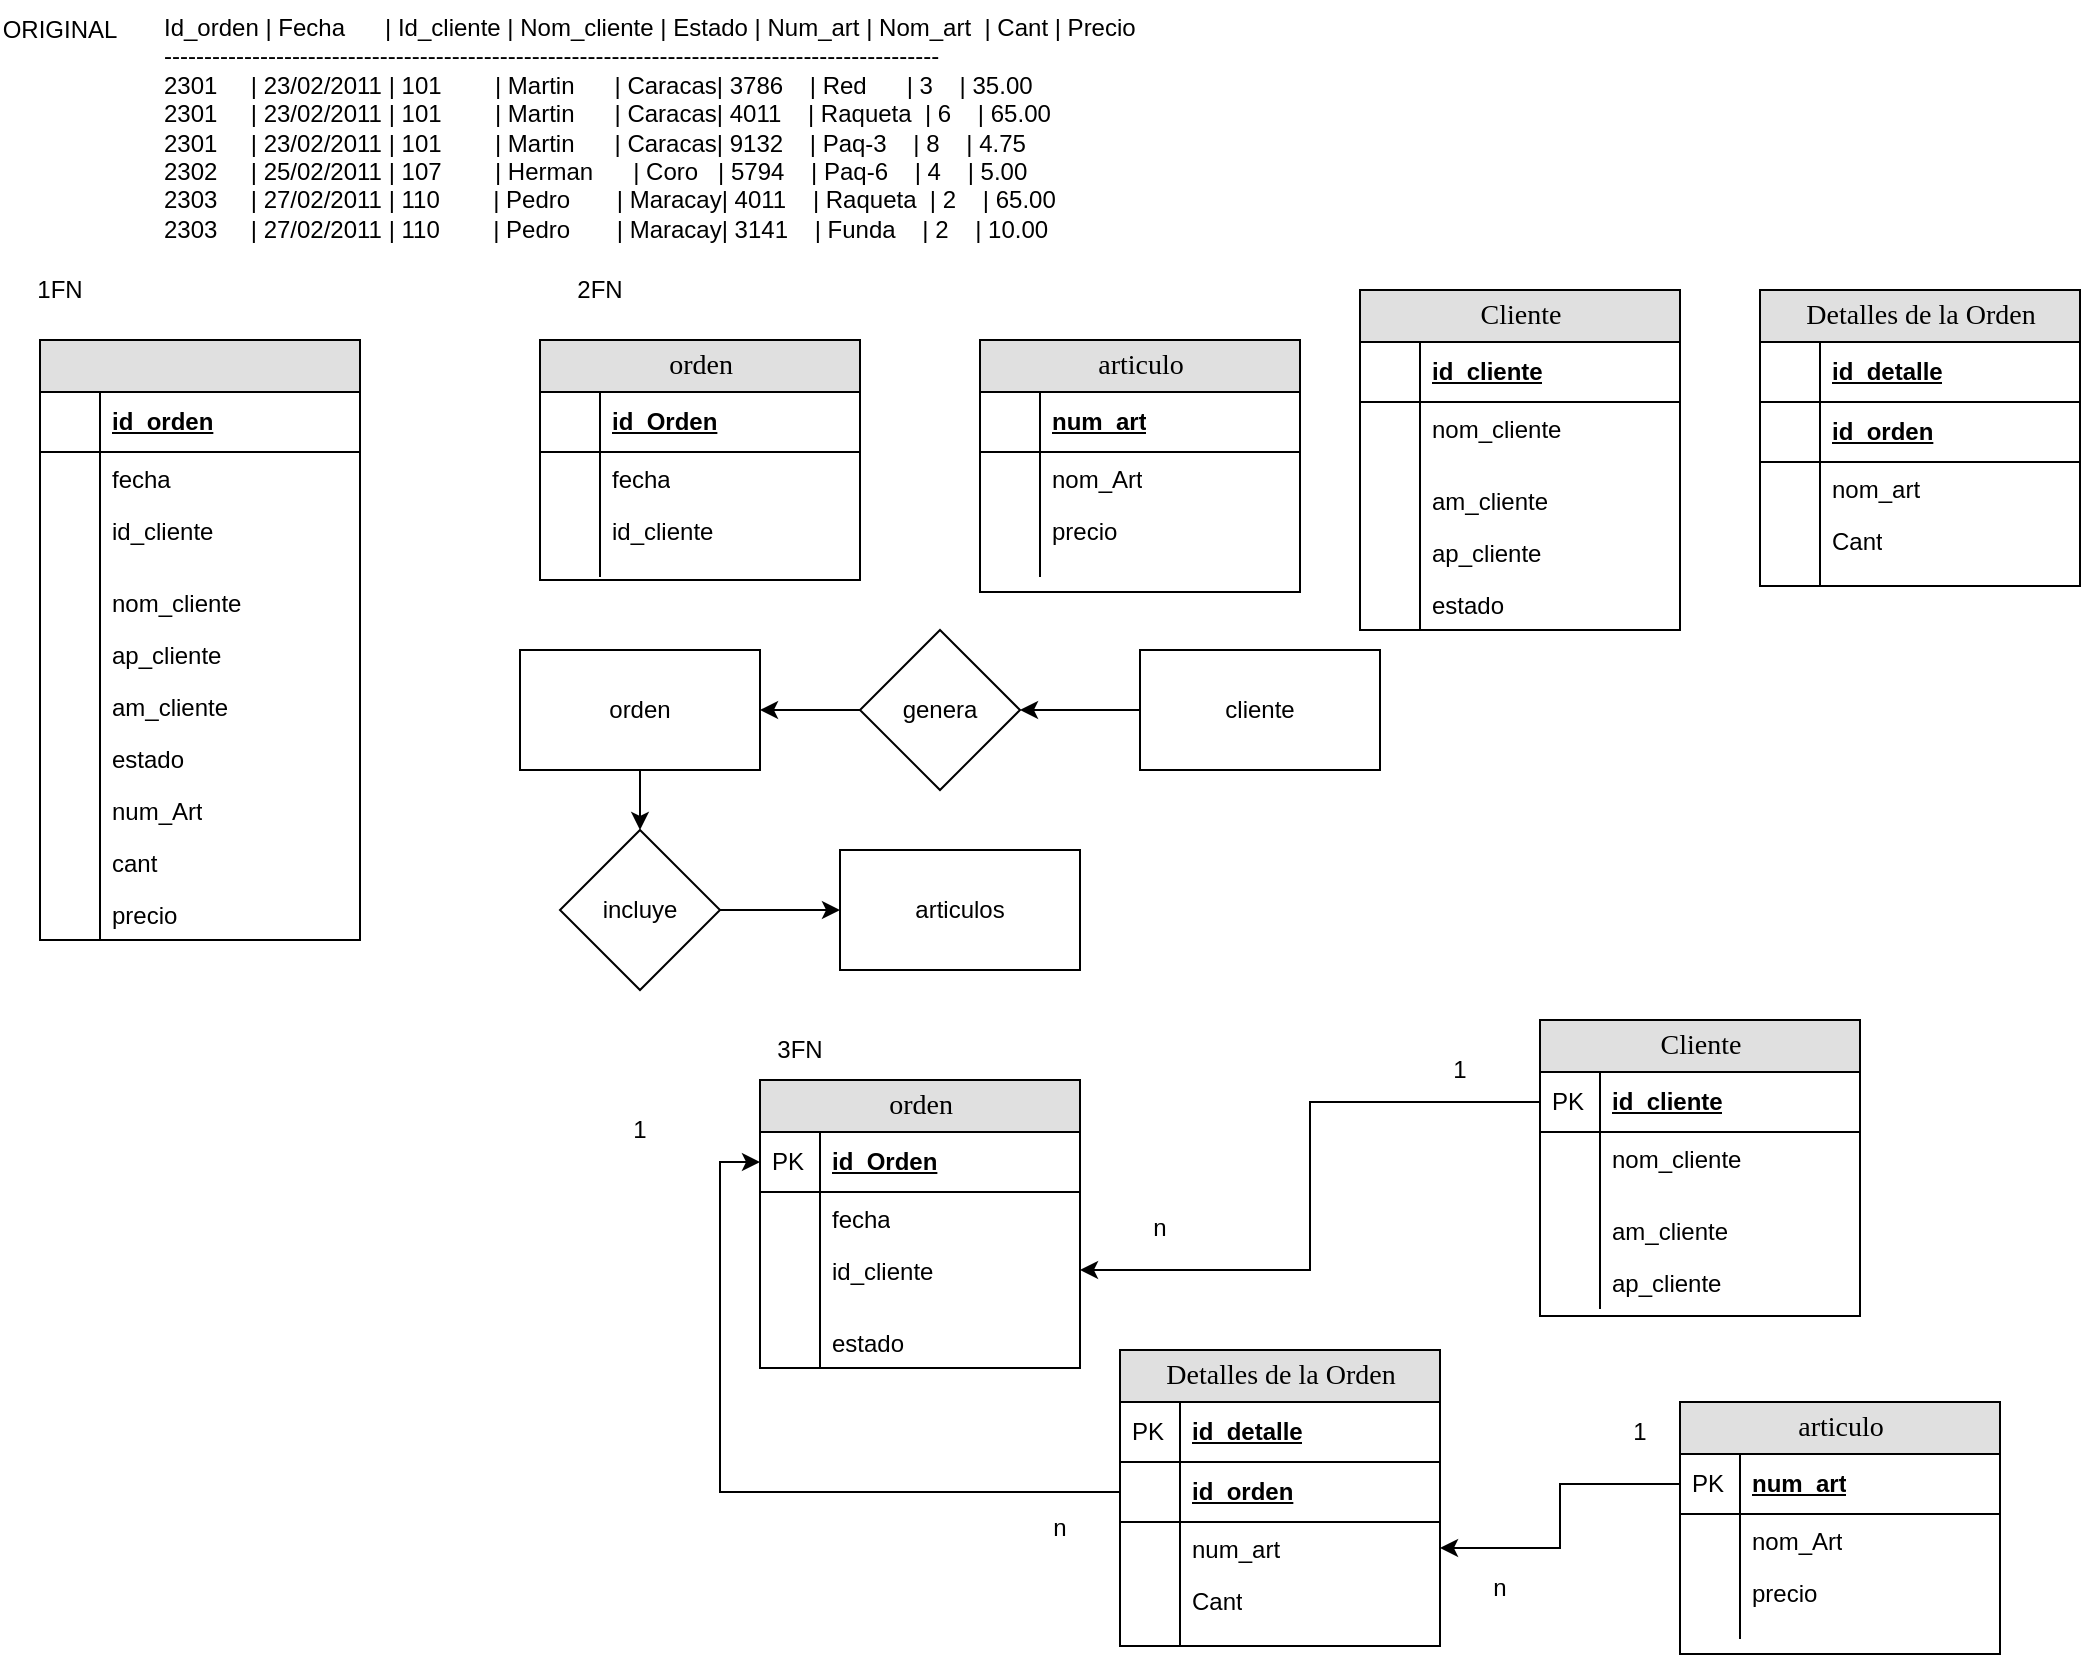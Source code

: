 <mxfile version="24.7.10">
  <diagram name="Page-1" id="e56a1550-8fbb-45ad-956c-1786394a9013">
    <mxGraphModel dx="1340" dy="599" grid="1" gridSize="10" guides="1" tooltips="1" connect="1" arrows="1" fold="1" page="1" pageScale="1" pageWidth="1100" pageHeight="850" background="none" math="0" shadow="0">
      <root>
        <mxCell id="0" />
        <mxCell id="1" parent="0" />
        <mxCell id="2e49270ec7c68f3f-8" value="articulo" style="swimlane;html=1;fontStyle=0;childLayout=stackLayout;horizontal=1;startSize=26;fillColor=#e0e0e0;horizontalStack=0;resizeParent=1;resizeLast=0;collapsible=1;marginBottom=0;swimlaneFillColor=#ffffff;align=center;rounded=0;shadow=0;comic=0;labelBackgroundColor=none;strokeWidth=1;fontFamily=Verdana;fontSize=14;swimlaneLine=1;" parent="1" vertex="1">
          <mxGeometry x="520" y="190" width="160" height="126" as="geometry" />
        </mxCell>
        <mxCell id="2e49270ec7c68f3f-9" value="num_art" style="shape=partialRectangle;top=0;left=0;right=0;bottom=1;html=1;align=left;verticalAlign=middle;fillColor=none;spacingLeft=34;spacingRight=4;whiteSpace=wrap;overflow=hidden;rotatable=0;points=[[0,0.5],[1,0.5]];portConstraint=eastwest;dropTarget=0;fontStyle=5;" parent="2e49270ec7c68f3f-8" vertex="1">
          <mxGeometry y="26" width="160" height="30" as="geometry" />
        </mxCell>
        <mxCell id="2e49270ec7c68f3f-10" value="" style="shape=partialRectangle;top=0;left=0;bottom=0;html=1;fillColor=none;align=left;verticalAlign=middle;spacingLeft=4;spacingRight=4;whiteSpace=wrap;overflow=hidden;rotatable=0;points=[];portConstraint=eastwest;part=1;" parent="2e49270ec7c68f3f-9" vertex="1" connectable="0">
          <mxGeometry width="30" height="30" as="geometry" />
        </mxCell>
        <mxCell id="2e49270ec7c68f3f-13" value="nom_Art" style="shape=partialRectangle;top=0;left=0;right=0;bottom=0;html=1;align=left;verticalAlign=top;fillColor=none;spacingLeft=34;spacingRight=4;whiteSpace=wrap;overflow=hidden;rotatable=0;points=[[0,0.5],[1,0.5]];portConstraint=eastwest;dropTarget=0;" parent="2e49270ec7c68f3f-8" vertex="1">
          <mxGeometry y="56" width="160" height="26" as="geometry" />
        </mxCell>
        <mxCell id="2e49270ec7c68f3f-14" value="" style="shape=partialRectangle;top=0;left=0;bottom=0;html=1;fillColor=none;align=left;verticalAlign=top;spacingLeft=4;spacingRight=4;whiteSpace=wrap;overflow=hidden;rotatable=0;points=[];portConstraint=eastwest;part=1;" parent="2e49270ec7c68f3f-13" vertex="1" connectable="0">
          <mxGeometry width="30" height="26" as="geometry" />
        </mxCell>
        <mxCell id="2e49270ec7c68f3f-15" value="precio" style="shape=partialRectangle;top=0;left=0;right=0;bottom=0;html=1;align=left;verticalAlign=top;fillColor=none;spacingLeft=34;spacingRight=4;whiteSpace=wrap;overflow=hidden;rotatable=0;points=[[0,0.5],[1,0.5]];portConstraint=eastwest;dropTarget=0;" parent="2e49270ec7c68f3f-8" vertex="1">
          <mxGeometry y="82" width="160" height="26" as="geometry" />
        </mxCell>
        <mxCell id="2e49270ec7c68f3f-16" value="" style="shape=partialRectangle;top=0;left=0;bottom=0;html=1;fillColor=none;align=left;verticalAlign=top;spacingLeft=4;spacingRight=4;whiteSpace=wrap;overflow=hidden;rotatable=0;points=[];portConstraint=eastwest;part=1;" parent="2e49270ec7c68f3f-15" vertex="1" connectable="0">
          <mxGeometry width="30" height="26" as="geometry" />
        </mxCell>
        <mxCell id="2e49270ec7c68f3f-17" value="" style="shape=partialRectangle;top=0;left=0;right=0;bottom=0;html=1;align=left;verticalAlign=top;fillColor=none;spacingLeft=34;spacingRight=4;whiteSpace=wrap;overflow=hidden;rotatable=0;points=[[0,0.5],[1,0.5]];portConstraint=eastwest;dropTarget=0;" parent="2e49270ec7c68f3f-8" vertex="1">
          <mxGeometry y="108" width="160" height="10" as="geometry" />
        </mxCell>
        <mxCell id="2e49270ec7c68f3f-18" value="" style="shape=partialRectangle;top=0;left=0;bottom=0;html=1;fillColor=none;align=left;verticalAlign=top;spacingLeft=4;spacingRight=4;whiteSpace=wrap;overflow=hidden;rotatable=0;points=[];portConstraint=eastwest;part=1;" parent="2e49270ec7c68f3f-17" vertex="1" connectable="0">
          <mxGeometry width="30" height="10" as="geometry" />
        </mxCell>
        <mxCell id="2e49270ec7c68f3f-19" value="Cliente" style="swimlane;html=1;fontStyle=0;childLayout=stackLayout;horizontal=1;startSize=26;fillColor=#e0e0e0;horizontalStack=0;resizeParent=1;resizeLast=0;collapsible=1;marginBottom=0;swimlaneFillColor=#ffffff;align=center;rounded=0;shadow=0;comic=0;labelBackgroundColor=none;strokeWidth=1;fontFamily=Verdana;fontSize=14" parent="1" vertex="1">
          <mxGeometry x="710" y="165" width="160" height="170" as="geometry" />
        </mxCell>
        <mxCell id="2e49270ec7c68f3f-20" value="id_cliente" style="shape=partialRectangle;top=0;left=0;right=0;bottom=1;html=1;align=left;verticalAlign=middle;fillColor=none;spacingLeft=34;spacingRight=4;whiteSpace=wrap;overflow=hidden;rotatable=0;points=[[0,0.5],[1,0.5]];portConstraint=eastwest;dropTarget=0;fontStyle=5;" parent="2e49270ec7c68f3f-19" vertex="1">
          <mxGeometry y="26" width="160" height="30" as="geometry" />
        </mxCell>
        <mxCell id="2e49270ec7c68f3f-21" value="" style="shape=partialRectangle;top=0;left=0;bottom=0;html=1;fillColor=none;align=left;verticalAlign=middle;spacingLeft=4;spacingRight=4;whiteSpace=wrap;overflow=hidden;rotatable=0;points=[];portConstraint=eastwest;part=1;" parent="2e49270ec7c68f3f-20" vertex="1" connectable="0">
          <mxGeometry width="30" height="30" as="geometry" />
        </mxCell>
        <mxCell id="2e49270ec7c68f3f-22" value="nom_cliente" style="shape=partialRectangle;top=0;left=0;right=0;bottom=0;html=1;align=left;verticalAlign=top;fillColor=none;spacingLeft=34;spacingRight=4;whiteSpace=wrap;overflow=hidden;rotatable=0;points=[[0,0.5],[1,0.5]];portConstraint=eastwest;dropTarget=0;" parent="2e49270ec7c68f3f-19" vertex="1">
          <mxGeometry y="56" width="160" height="26" as="geometry" />
        </mxCell>
        <mxCell id="2e49270ec7c68f3f-23" value="" style="shape=partialRectangle;top=0;left=0;bottom=0;html=1;fillColor=none;align=left;verticalAlign=top;spacingLeft=4;spacingRight=4;whiteSpace=wrap;overflow=hidden;rotatable=0;points=[];portConstraint=eastwest;part=1;" parent="2e49270ec7c68f3f-22" vertex="1" connectable="0">
          <mxGeometry width="30" height="26" as="geometry" />
        </mxCell>
        <mxCell id="2e49270ec7c68f3f-28" value="" style="shape=partialRectangle;top=0;left=0;right=0;bottom=0;html=1;align=left;verticalAlign=top;fillColor=none;spacingLeft=34;spacingRight=4;whiteSpace=wrap;overflow=hidden;rotatable=0;points=[[0,0.5],[1,0.5]];portConstraint=eastwest;dropTarget=0;" parent="2e49270ec7c68f3f-19" vertex="1">
          <mxGeometry y="82" width="160" height="10" as="geometry" />
        </mxCell>
        <mxCell id="2e49270ec7c68f3f-29" value="" style="shape=partialRectangle;top=0;left=0;bottom=0;html=1;fillColor=none;align=left;verticalAlign=top;spacingLeft=4;spacingRight=4;whiteSpace=wrap;overflow=hidden;rotatable=0;points=[];portConstraint=eastwest;part=1;" parent="2e49270ec7c68f3f-28" vertex="1" connectable="0">
          <mxGeometry width="30" height="10" as="geometry" />
        </mxCell>
        <mxCell id="OzjWFqrJZ3t36mjjW03i-1" value="am_cliente" style="shape=partialRectangle;top=0;left=0;right=0;bottom=0;html=1;align=left;verticalAlign=top;fillColor=none;spacingLeft=34;spacingRight=4;whiteSpace=wrap;overflow=hidden;rotatable=0;points=[[0,0.5],[1,0.5]];portConstraint=eastwest;dropTarget=0;" vertex="1" parent="2e49270ec7c68f3f-19">
          <mxGeometry y="92" width="160" height="26" as="geometry" />
        </mxCell>
        <mxCell id="OzjWFqrJZ3t36mjjW03i-2" value="" style="shape=partialRectangle;top=0;left=0;bottom=0;html=1;fillColor=none;align=left;verticalAlign=top;spacingLeft=4;spacingRight=4;whiteSpace=wrap;overflow=hidden;rotatable=0;points=[];portConstraint=eastwest;part=1;" vertex="1" connectable="0" parent="OzjWFqrJZ3t36mjjW03i-1">
          <mxGeometry width="30" height="26" as="geometry" />
        </mxCell>
        <mxCell id="OzjWFqrJZ3t36mjjW03i-3" value="ap_cliente" style="shape=partialRectangle;top=0;left=0;right=0;bottom=0;html=1;align=left;verticalAlign=top;fillColor=none;spacingLeft=34;spacingRight=4;whiteSpace=wrap;overflow=hidden;rotatable=0;points=[[0,0.5],[1,0.5]];portConstraint=eastwest;dropTarget=0;" vertex="1" parent="2e49270ec7c68f3f-19">
          <mxGeometry y="118" width="160" height="26" as="geometry" />
        </mxCell>
        <mxCell id="OzjWFqrJZ3t36mjjW03i-4" value="" style="shape=partialRectangle;top=0;left=0;bottom=0;html=1;fillColor=none;align=left;verticalAlign=top;spacingLeft=4;spacingRight=4;whiteSpace=wrap;overflow=hidden;rotatable=0;points=[];portConstraint=eastwest;part=1;" vertex="1" connectable="0" parent="OzjWFqrJZ3t36mjjW03i-3">
          <mxGeometry width="30" height="26" as="geometry" />
        </mxCell>
        <mxCell id="OzjWFqrJZ3t36mjjW03i-91" value="estado" style="shape=partialRectangle;top=0;left=0;right=0;bottom=0;html=1;align=left;verticalAlign=top;fillColor=none;spacingLeft=34;spacingRight=4;whiteSpace=wrap;overflow=hidden;rotatable=0;points=[[0,0.5],[1,0.5]];portConstraint=eastwest;dropTarget=0;" vertex="1" parent="2e49270ec7c68f3f-19">
          <mxGeometry y="144" width="160" height="26" as="geometry" />
        </mxCell>
        <mxCell id="OzjWFqrJZ3t36mjjW03i-92" value="" style="shape=partialRectangle;top=0;left=0;bottom=0;html=1;fillColor=none;align=left;verticalAlign=top;spacingLeft=4;spacingRight=4;whiteSpace=wrap;overflow=hidden;rotatable=0;points=[];portConstraint=eastwest;part=1;" vertex="1" connectable="0" parent="OzjWFqrJZ3t36mjjW03i-91">
          <mxGeometry width="30" height="26" as="geometry" />
        </mxCell>
        <mxCell id="2e49270ec7c68f3f-30" value="Detalles de la Orden" style="swimlane;html=1;fontStyle=0;childLayout=stackLayout;horizontal=1;startSize=26;fillColor=#e0e0e0;horizontalStack=0;resizeParent=1;resizeLast=0;collapsible=1;marginBottom=0;swimlaneFillColor=#ffffff;align=center;rounded=0;shadow=0;comic=0;labelBackgroundColor=none;strokeWidth=1;fontFamily=Verdana;fontSize=14" parent="1" vertex="1">
          <mxGeometry x="910" y="165" width="160" height="148" as="geometry" />
        </mxCell>
        <mxCell id="2e49270ec7c68f3f-31" value="id_detalle" style="shape=partialRectangle;top=0;left=0;right=0;bottom=1;html=1;align=left;verticalAlign=middle;fillColor=none;spacingLeft=34;spacingRight=4;whiteSpace=wrap;overflow=hidden;rotatable=0;points=[[0,0.5],[1,0.5]];portConstraint=eastwest;dropTarget=0;fontStyle=5;" parent="2e49270ec7c68f3f-30" vertex="1">
          <mxGeometry y="26" width="160" height="30" as="geometry" />
        </mxCell>
        <mxCell id="2e49270ec7c68f3f-32" value="" style="shape=partialRectangle;top=0;left=0;bottom=0;html=1;fillColor=none;align=left;verticalAlign=middle;spacingLeft=4;spacingRight=4;whiteSpace=wrap;overflow=hidden;rotatable=0;points=[];portConstraint=eastwest;part=1;" parent="2e49270ec7c68f3f-31" vertex="1" connectable="0">
          <mxGeometry width="30" height="30" as="geometry" />
        </mxCell>
        <mxCell id="OzjWFqrJZ3t36mjjW03i-32" value="id_orden" style="shape=partialRectangle;top=0;left=0;right=0;bottom=1;html=1;align=left;verticalAlign=middle;fillColor=none;spacingLeft=34;spacingRight=4;whiteSpace=wrap;overflow=hidden;rotatable=0;points=[[0,0.5],[1,0.5]];portConstraint=eastwest;dropTarget=0;fontStyle=5;" vertex="1" parent="2e49270ec7c68f3f-30">
          <mxGeometry y="56" width="160" height="30" as="geometry" />
        </mxCell>
        <mxCell id="OzjWFqrJZ3t36mjjW03i-33" value="" style="shape=partialRectangle;top=0;left=0;bottom=0;html=1;fillColor=none;align=left;verticalAlign=middle;spacingLeft=4;spacingRight=4;whiteSpace=wrap;overflow=hidden;rotatable=0;points=[];portConstraint=eastwest;part=1;" vertex="1" connectable="0" parent="OzjWFqrJZ3t36mjjW03i-32">
          <mxGeometry width="30" height="30" as="geometry" />
        </mxCell>
        <mxCell id="2e49270ec7c68f3f-35" value="nom_art" style="shape=partialRectangle;top=0;left=0;right=0;bottom=0;html=1;align=left;verticalAlign=top;fillColor=none;spacingLeft=34;spacingRight=4;whiteSpace=wrap;overflow=hidden;rotatable=0;points=[[0,0.5],[1,0.5]];portConstraint=eastwest;dropTarget=0;" parent="2e49270ec7c68f3f-30" vertex="1">
          <mxGeometry y="86" width="160" height="26" as="geometry" />
        </mxCell>
        <mxCell id="2e49270ec7c68f3f-36" value="" style="shape=partialRectangle;top=0;left=0;bottom=0;html=1;fillColor=none;align=left;verticalAlign=top;spacingLeft=4;spacingRight=4;whiteSpace=wrap;overflow=hidden;rotatable=0;points=[];portConstraint=eastwest;part=1;" parent="2e49270ec7c68f3f-35" vertex="1" connectable="0">
          <mxGeometry width="30" height="26" as="geometry" />
        </mxCell>
        <mxCell id="2e49270ec7c68f3f-37" value="Cant" style="shape=partialRectangle;top=0;left=0;right=0;bottom=0;html=1;align=left;verticalAlign=top;fillColor=none;spacingLeft=34;spacingRight=4;whiteSpace=wrap;overflow=hidden;rotatable=0;points=[[0,0.5],[1,0.5]];portConstraint=eastwest;dropTarget=0;" parent="2e49270ec7c68f3f-30" vertex="1">
          <mxGeometry y="112" width="160" height="26" as="geometry" />
        </mxCell>
        <mxCell id="2e49270ec7c68f3f-38" value="" style="shape=partialRectangle;top=0;left=0;bottom=0;html=1;fillColor=none;align=left;verticalAlign=top;spacingLeft=4;spacingRight=4;whiteSpace=wrap;overflow=hidden;rotatable=0;points=[];portConstraint=eastwest;part=1;" parent="2e49270ec7c68f3f-37" vertex="1" connectable="0">
          <mxGeometry width="30" height="26" as="geometry" />
        </mxCell>
        <mxCell id="2e49270ec7c68f3f-39" value="" style="shape=partialRectangle;top=0;left=0;right=0;bottom=0;html=1;align=left;verticalAlign=top;fillColor=none;spacingLeft=34;spacingRight=4;whiteSpace=wrap;overflow=hidden;rotatable=0;points=[[0,0.5],[1,0.5]];portConstraint=eastwest;dropTarget=0;" parent="2e49270ec7c68f3f-30" vertex="1">
          <mxGeometry y="138" width="160" height="10" as="geometry" />
        </mxCell>
        <mxCell id="2e49270ec7c68f3f-40" value="" style="shape=partialRectangle;top=0;left=0;bottom=0;html=1;fillColor=none;align=left;verticalAlign=top;spacingLeft=4;spacingRight=4;whiteSpace=wrap;overflow=hidden;rotatable=0;points=[];portConstraint=eastwest;part=1;" parent="2e49270ec7c68f3f-39" vertex="1" connectable="0">
          <mxGeometry width="30" height="10" as="geometry" />
        </mxCell>
        <mxCell id="2e49270ec7c68f3f-80" value="orden" style="swimlane;html=1;fontStyle=0;childLayout=stackLayout;horizontal=1;startSize=26;fillColor=#e0e0e0;horizontalStack=0;resizeParent=1;resizeLast=0;collapsible=1;marginBottom=0;swimlaneFillColor=#ffffff;align=center;rounded=0;shadow=0;comic=0;labelBackgroundColor=none;strokeWidth=1;fontFamily=Verdana;fontSize=14" parent="1" vertex="1">
          <mxGeometry x="300" y="190" width="160" height="120" as="geometry" />
        </mxCell>
        <mxCell id="2e49270ec7c68f3f-81" value="id_Orden" style="shape=partialRectangle;top=0;left=0;right=0;bottom=1;html=1;align=left;verticalAlign=middle;fillColor=none;spacingLeft=34;spacingRight=4;whiteSpace=wrap;overflow=hidden;rotatable=0;points=[[0,0.5],[1,0.5]];portConstraint=eastwest;dropTarget=0;fontStyle=5;" parent="2e49270ec7c68f3f-80" vertex="1">
          <mxGeometry y="26" width="160" height="30" as="geometry" />
        </mxCell>
        <mxCell id="2e49270ec7c68f3f-82" value="" style="shape=partialRectangle;top=0;left=0;bottom=0;html=1;fillColor=none;align=left;verticalAlign=middle;spacingLeft=4;spacingRight=4;whiteSpace=wrap;overflow=hidden;rotatable=0;points=[];portConstraint=eastwest;part=1;" parent="2e49270ec7c68f3f-81" vertex="1" connectable="0">
          <mxGeometry width="30" height="30" as="geometry" />
        </mxCell>
        <mxCell id="2e49270ec7c68f3f-83" value="fecha" style="shape=partialRectangle;top=0;left=0;right=0;bottom=0;html=1;align=left;verticalAlign=top;fillColor=none;spacingLeft=34;spacingRight=4;whiteSpace=wrap;overflow=hidden;rotatable=0;points=[[0,0.5],[1,0.5]];portConstraint=eastwest;dropTarget=0;" parent="2e49270ec7c68f3f-80" vertex="1">
          <mxGeometry y="56" width="160" height="26" as="geometry" />
        </mxCell>
        <mxCell id="2e49270ec7c68f3f-84" value="" style="shape=partialRectangle;top=0;left=0;bottom=0;html=1;fillColor=none;align=left;verticalAlign=top;spacingLeft=4;spacingRight=4;whiteSpace=wrap;overflow=hidden;rotatable=0;points=[];portConstraint=eastwest;part=1;" parent="2e49270ec7c68f3f-83" vertex="1" connectable="0">
          <mxGeometry width="30" height="26" as="geometry" />
        </mxCell>
        <mxCell id="2e49270ec7c68f3f-85" value="id_cliente" style="shape=partialRectangle;top=0;left=0;right=0;bottom=0;html=1;align=left;verticalAlign=top;fillColor=none;spacingLeft=34;spacingRight=4;whiteSpace=wrap;overflow=hidden;rotatable=0;points=[[0,0.5],[1,0.5]];portConstraint=eastwest;dropTarget=0;" parent="2e49270ec7c68f3f-80" vertex="1">
          <mxGeometry y="82" width="160" height="26" as="geometry" />
        </mxCell>
        <mxCell id="2e49270ec7c68f3f-86" value="" style="shape=partialRectangle;top=0;left=0;bottom=0;html=1;fillColor=none;align=left;verticalAlign=top;spacingLeft=4;spacingRight=4;whiteSpace=wrap;overflow=hidden;rotatable=0;points=[];portConstraint=eastwest;part=1;" parent="2e49270ec7c68f3f-85" vertex="1" connectable="0">
          <mxGeometry width="30" height="26" as="geometry" />
        </mxCell>
        <mxCell id="2e49270ec7c68f3f-89" value="" style="shape=partialRectangle;top=0;left=0;right=0;bottom=0;html=1;align=left;verticalAlign=top;fillColor=none;spacingLeft=34;spacingRight=4;whiteSpace=wrap;overflow=hidden;rotatable=0;points=[[0,0.5],[1,0.5]];portConstraint=eastwest;dropTarget=0;" parent="2e49270ec7c68f3f-80" vertex="1">
          <mxGeometry y="108" width="160" height="10" as="geometry" />
        </mxCell>
        <mxCell id="2e49270ec7c68f3f-90" value="" style="shape=partialRectangle;top=0;left=0;bottom=0;html=1;fillColor=none;align=left;verticalAlign=top;spacingLeft=4;spacingRight=4;whiteSpace=wrap;overflow=hidden;rotatable=0;points=[];portConstraint=eastwest;part=1;" parent="2e49270ec7c68f3f-89" vertex="1" connectable="0">
          <mxGeometry width="30" height="10" as="geometry" />
        </mxCell>
        <mxCell id="y9A3WRsfdsaMeldGVqsL-1" value="Id_orden | Fecha      | Id_cliente | Nom_cliente | Estado | Num_art | Nom_art  | Cant | Precio&#xa;-------------------------------------------------------------------------------------------------&#xa;2301     | 23/02/2011 | 101        | Martin      | Caracas| 3786    | Red      | 3    | 35.00&#xa;2301     | 23/02/2011 | 101        | Martin      | Caracas| 4011    | Raqueta  | 6    | 65.00&#xa;2301     | 23/02/2011 | 101        | Martin      | Caracas| 9132    | Paq-3    | 8    | 4.75&#xa;2302     | 25/02/2011 | 107        | Herman      | Coro   | 5794    | Paq-6    | 4    | 5.00&#xa;2303     | 27/02/2011 | 110        | Pedro       | Maracay| 4011    | Raqueta  | 2    | 65.00&#xa;2303     | 27/02/2011 | 110        | Pedro       | Maracay| 3141    | Funda    | 2    | 10.00" style="text;whiteSpace=wrap;" parent="1" vertex="1">
          <mxGeometry x="110" y="20" width="590" height="100" as="geometry" />
        </mxCell>
        <mxCell id="OzjWFqrJZ3t36mjjW03i-5" value="" style="swimlane;html=1;fontStyle=0;childLayout=stackLayout;horizontal=1;startSize=26;fillColor=#e0e0e0;horizontalStack=0;resizeParent=1;resizeLast=0;collapsible=1;marginBottom=0;swimlaneFillColor=#ffffff;align=center;rounded=0;shadow=0;comic=0;labelBackgroundColor=none;strokeWidth=1;fontFamily=Verdana;fontSize=14;swimlaneLine=1;" vertex="1" parent="1">
          <mxGeometry x="50" y="190" width="160" height="300" as="geometry" />
        </mxCell>
        <mxCell id="OzjWFqrJZ3t36mjjW03i-6" value="id_orden" style="shape=partialRectangle;top=0;left=0;right=0;bottom=1;html=1;align=left;verticalAlign=middle;fillColor=none;spacingLeft=34;spacingRight=4;whiteSpace=wrap;overflow=hidden;rotatable=0;points=[[0,0.5],[1,0.5]];portConstraint=eastwest;dropTarget=0;fontStyle=5;" vertex="1" parent="OzjWFqrJZ3t36mjjW03i-5">
          <mxGeometry y="26" width="160" height="30" as="geometry" />
        </mxCell>
        <mxCell id="OzjWFqrJZ3t36mjjW03i-7" value="" style="shape=partialRectangle;top=0;left=0;bottom=0;html=1;fillColor=none;align=left;verticalAlign=middle;spacingLeft=4;spacingRight=4;whiteSpace=wrap;overflow=hidden;rotatable=0;points=[];portConstraint=eastwest;part=1;" vertex="1" connectable="0" parent="OzjWFqrJZ3t36mjjW03i-6">
          <mxGeometry width="30" height="30" as="geometry" />
        </mxCell>
        <mxCell id="OzjWFqrJZ3t36mjjW03i-8" value="fecha&lt;span style=&quot;white-space: pre;&quot;&gt;&#x9;&lt;/span&gt;&lt;span style=&quot;white-space: pre;&quot;&gt;&#x9;&lt;/span&gt;" style="shape=partialRectangle;top=0;left=0;right=0;bottom=0;html=1;align=left;verticalAlign=top;fillColor=none;spacingLeft=34;spacingRight=4;whiteSpace=wrap;overflow=hidden;rotatable=0;points=[[0,0.5],[1,0.5]];portConstraint=eastwest;dropTarget=0;" vertex="1" parent="OzjWFqrJZ3t36mjjW03i-5">
          <mxGeometry y="56" width="160" height="26" as="geometry" />
        </mxCell>
        <mxCell id="OzjWFqrJZ3t36mjjW03i-9" value="" style="shape=partialRectangle;top=0;left=0;bottom=0;html=1;fillColor=none;align=left;verticalAlign=top;spacingLeft=4;spacingRight=4;whiteSpace=wrap;overflow=hidden;rotatable=0;points=[];portConstraint=eastwest;part=1;" vertex="1" connectable="0" parent="OzjWFqrJZ3t36mjjW03i-8">
          <mxGeometry width="30" height="26" as="geometry" />
        </mxCell>
        <mxCell id="OzjWFqrJZ3t36mjjW03i-10" value="id_cliente" style="shape=partialRectangle;top=0;left=0;right=0;bottom=0;html=1;align=left;verticalAlign=top;fillColor=none;spacingLeft=34;spacingRight=4;whiteSpace=wrap;overflow=hidden;rotatable=0;points=[[0,0.5],[1,0.5]];portConstraint=eastwest;dropTarget=0;" vertex="1" parent="OzjWFqrJZ3t36mjjW03i-5">
          <mxGeometry y="82" width="160" height="26" as="geometry" />
        </mxCell>
        <mxCell id="OzjWFqrJZ3t36mjjW03i-11" value="" style="shape=partialRectangle;top=0;left=0;bottom=0;html=1;fillColor=none;align=left;verticalAlign=top;spacingLeft=4;spacingRight=4;whiteSpace=wrap;overflow=hidden;rotatable=0;points=[];portConstraint=eastwest;part=1;" vertex="1" connectable="0" parent="OzjWFqrJZ3t36mjjW03i-10">
          <mxGeometry width="30" height="26" as="geometry" />
        </mxCell>
        <mxCell id="OzjWFqrJZ3t36mjjW03i-12" value="" style="shape=partialRectangle;top=0;left=0;right=0;bottom=0;html=1;align=left;verticalAlign=top;fillColor=none;spacingLeft=34;spacingRight=4;whiteSpace=wrap;overflow=hidden;rotatable=0;points=[[0,0.5],[1,0.5]];portConstraint=eastwest;dropTarget=0;" vertex="1" parent="OzjWFqrJZ3t36mjjW03i-5">
          <mxGeometry y="108" width="160" height="10" as="geometry" />
        </mxCell>
        <mxCell id="OzjWFqrJZ3t36mjjW03i-13" value="" style="shape=partialRectangle;top=0;left=0;bottom=0;html=1;fillColor=none;align=left;verticalAlign=top;spacingLeft=4;spacingRight=4;whiteSpace=wrap;overflow=hidden;rotatable=0;points=[];portConstraint=eastwest;part=1;" vertex="1" connectable="0" parent="OzjWFqrJZ3t36mjjW03i-12">
          <mxGeometry width="30" height="10" as="geometry" />
        </mxCell>
        <mxCell id="OzjWFqrJZ3t36mjjW03i-14" value="nom_cliente" style="shape=partialRectangle;top=0;left=0;right=0;bottom=0;html=1;align=left;verticalAlign=top;fillColor=none;spacingLeft=34;spacingRight=4;whiteSpace=wrap;overflow=hidden;rotatable=0;points=[[0,0.5],[1,0.5]];portConstraint=eastwest;dropTarget=0;" vertex="1" parent="OzjWFqrJZ3t36mjjW03i-5">
          <mxGeometry y="118" width="160" height="26" as="geometry" />
        </mxCell>
        <mxCell id="OzjWFqrJZ3t36mjjW03i-15" value="" style="shape=partialRectangle;top=0;left=0;bottom=0;html=1;fillColor=none;align=left;verticalAlign=top;spacingLeft=4;spacingRight=4;whiteSpace=wrap;overflow=hidden;rotatable=0;points=[];portConstraint=eastwest;part=1;" vertex="1" connectable="0" parent="OzjWFqrJZ3t36mjjW03i-14">
          <mxGeometry width="30" height="26" as="geometry" />
        </mxCell>
        <mxCell id="OzjWFqrJZ3t36mjjW03i-16" value="ap_cliente" style="shape=partialRectangle;top=0;left=0;right=0;bottom=0;html=1;align=left;verticalAlign=top;fillColor=none;spacingLeft=34;spacingRight=4;whiteSpace=wrap;overflow=hidden;rotatable=0;points=[[0,0.5],[1,0.5]];portConstraint=eastwest;dropTarget=0;" vertex="1" parent="OzjWFqrJZ3t36mjjW03i-5">
          <mxGeometry y="144" width="160" height="26" as="geometry" />
        </mxCell>
        <mxCell id="OzjWFqrJZ3t36mjjW03i-17" value="" style="shape=partialRectangle;top=0;left=0;bottom=0;html=1;fillColor=none;align=left;verticalAlign=top;spacingLeft=4;spacingRight=4;whiteSpace=wrap;overflow=hidden;rotatable=0;points=[];portConstraint=eastwest;part=1;" vertex="1" connectable="0" parent="OzjWFqrJZ3t36mjjW03i-16">
          <mxGeometry width="30" height="26" as="geometry" />
        </mxCell>
        <mxCell id="OzjWFqrJZ3t36mjjW03i-18" value="am_cliente" style="shape=partialRectangle;top=0;left=0;right=0;bottom=0;html=1;align=left;verticalAlign=top;fillColor=none;spacingLeft=34;spacingRight=4;whiteSpace=wrap;overflow=hidden;rotatable=0;points=[[0,0.5],[1,0.5]];portConstraint=eastwest;dropTarget=0;" vertex="1" parent="OzjWFqrJZ3t36mjjW03i-5">
          <mxGeometry y="170" width="160" height="26" as="geometry" />
        </mxCell>
        <mxCell id="OzjWFqrJZ3t36mjjW03i-19" value="" style="shape=partialRectangle;top=0;left=0;bottom=0;html=1;fillColor=none;align=left;verticalAlign=top;spacingLeft=4;spacingRight=4;whiteSpace=wrap;overflow=hidden;rotatable=0;points=[];portConstraint=eastwest;part=1;" vertex="1" connectable="0" parent="OzjWFqrJZ3t36mjjW03i-18">
          <mxGeometry width="30" height="26" as="geometry" />
        </mxCell>
        <mxCell id="OzjWFqrJZ3t36mjjW03i-20" value="estado" style="shape=partialRectangle;top=0;left=0;right=0;bottom=0;html=1;align=left;verticalAlign=top;fillColor=none;spacingLeft=34;spacingRight=4;whiteSpace=wrap;overflow=hidden;rotatable=0;points=[[0,0.5],[1,0.5]];portConstraint=eastwest;dropTarget=0;" vertex="1" parent="OzjWFqrJZ3t36mjjW03i-5">
          <mxGeometry y="196" width="160" height="26" as="geometry" />
        </mxCell>
        <mxCell id="OzjWFqrJZ3t36mjjW03i-21" value="" style="shape=partialRectangle;top=0;left=0;bottom=0;html=1;fillColor=none;align=left;verticalAlign=top;spacingLeft=4;spacingRight=4;whiteSpace=wrap;overflow=hidden;rotatable=0;points=[];portConstraint=eastwest;part=1;" vertex="1" connectable="0" parent="OzjWFqrJZ3t36mjjW03i-20">
          <mxGeometry width="30" height="26" as="geometry" />
        </mxCell>
        <mxCell id="OzjWFqrJZ3t36mjjW03i-22" value="num_Art" style="shape=partialRectangle;top=0;left=0;right=0;bottom=0;html=1;align=left;verticalAlign=top;fillColor=none;spacingLeft=34;spacingRight=4;whiteSpace=wrap;overflow=hidden;rotatable=0;points=[[0,0.5],[1,0.5]];portConstraint=eastwest;dropTarget=0;" vertex="1" parent="OzjWFqrJZ3t36mjjW03i-5">
          <mxGeometry y="222" width="160" height="26" as="geometry" />
        </mxCell>
        <mxCell id="OzjWFqrJZ3t36mjjW03i-23" value="" style="shape=partialRectangle;top=0;left=0;bottom=0;html=1;fillColor=none;align=left;verticalAlign=top;spacingLeft=4;spacingRight=4;whiteSpace=wrap;overflow=hidden;rotatable=0;points=[];portConstraint=eastwest;part=1;" vertex="1" connectable="0" parent="OzjWFqrJZ3t36mjjW03i-22">
          <mxGeometry width="30" height="26" as="geometry" />
        </mxCell>
        <mxCell id="OzjWFqrJZ3t36mjjW03i-24" value="cant" style="shape=partialRectangle;top=0;left=0;right=0;bottom=0;html=1;align=left;verticalAlign=top;fillColor=none;spacingLeft=34;spacingRight=4;whiteSpace=wrap;overflow=hidden;rotatable=0;points=[[0,0.5],[1,0.5]];portConstraint=eastwest;dropTarget=0;" vertex="1" parent="OzjWFqrJZ3t36mjjW03i-5">
          <mxGeometry y="248" width="160" height="26" as="geometry" />
        </mxCell>
        <mxCell id="OzjWFqrJZ3t36mjjW03i-25" value="" style="shape=partialRectangle;top=0;left=0;bottom=0;html=1;fillColor=none;align=left;verticalAlign=top;spacingLeft=4;spacingRight=4;whiteSpace=wrap;overflow=hidden;rotatable=0;points=[];portConstraint=eastwest;part=1;" vertex="1" connectable="0" parent="OzjWFqrJZ3t36mjjW03i-24">
          <mxGeometry width="30" height="26" as="geometry" />
        </mxCell>
        <mxCell id="OzjWFqrJZ3t36mjjW03i-26" value="precio" style="shape=partialRectangle;top=0;left=0;right=0;bottom=0;html=1;align=left;verticalAlign=top;fillColor=none;spacingLeft=34;spacingRight=4;whiteSpace=wrap;overflow=hidden;rotatable=0;points=[[0,0.5],[1,0.5]];portConstraint=eastwest;dropTarget=0;" vertex="1" parent="OzjWFqrJZ3t36mjjW03i-5">
          <mxGeometry y="274" width="160" height="26" as="geometry" />
        </mxCell>
        <mxCell id="OzjWFqrJZ3t36mjjW03i-27" value="" style="shape=partialRectangle;top=0;left=0;bottom=0;html=1;fillColor=none;align=left;verticalAlign=top;spacingLeft=4;spacingRight=4;whiteSpace=wrap;overflow=hidden;rotatable=0;points=[];portConstraint=eastwest;part=1;" vertex="1" connectable="0" parent="OzjWFqrJZ3t36mjjW03i-26">
          <mxGeometry width="30" height="26" as="geometry" />
        </mxCell>
        <mxCell id="OzjWFqrJZ3t36mjjW03i-28" value="ORIGINAL" style="text;html=1;align=center;verticalAlign=middle;whiteSpace=wrap;rounded=0;" vertex="1" parent="1">
          <mxGeometry x="30" y="20" width="60" height="30" as="geometry" />
        </mxCell>
        <mxCell id="OzjWFqrJZ3t36mjjW03i-29" value="1FN" style="text;html=1;align=center;verticalAlign=middle;whiteSpace=wrap;rounded=0;" vertex="1" parent="1">
          <mxGeometry x="30" y="150" width="60" height="30" as="geometry" />
        </mxCell>
        <mxCell id="OzjWFqrJZ3t36mjjW03i-34" value="2FN" style="text;html=1;align=center;verticalAlign=middle;whiteSpace=wrap;rounded=0;" vertex="1" parent="1">
          <mxGeometry x="300" y="150" width="60" height="30" as="geometry" />
        </mxCell>
        <mxCell id="OzjWFqrJZ3t36mjjW03i-46" value="" style="edgeStyle=orthogonalEdgeStyle;rounded=0;orthogonalLoop=1;jettySize=auto;html=1;" edge="1" parent="1" source="OzjWFqrJZ3t36mjjW03i-36" target="OzjWFqrJZ3t36mjjW03i-41">
          <mxGeometry relative="1" as="geometry" />
        </mxCell>
        <mxCell id="OzjWFqrJZ3t36mjjW03i-36" value="orden" style="rounded=0;whiteSpace=wrap;html=1;" vertex="1" parent="1">
          <mxGeometry x="290" y="345" width="120" height="60" as="geometry" />
        </mxCell>
        <mxCell id="OzjWFqrJZ3t36mjjW03i-38" value="articulos" style="rounded=0;whiteSpace=wrap;html=1;" vertex="1" parent="1">
          <mxGeometry x="450" y="445" width="120" height="60" as="geometry" />
        </mxCell>
        <mxCell id="OzjWFqrJZ3t36mjjW03i-43" value="" style="edgeStyle=orthogonalEdgeStyle;rounded=0;orthogonalLoop=1;jettySize=auto;html=1;" edge="1" parent="1" source="OzjWFqrJZ3t36mjjW03i-39" target="OzjWFqrJZ3t36mjjW03i-42">
          <mxGeometry relative="1" as="geometry" />
        </mxCell>
        <mxCell id="OzjWFqrJZ3t36mjjW03i-39" value="cliente" style="rounded=0;whiteSpace=wrap;html=1;" vertex="1" parent="1">
          <mxGeometry x="600" y="345" width="120" height="60" as="geometry" />
        </mxCell>
        <mxCell id="OzjWFqrJZ3t36mjjW03i-47" value="" style="edgeStyle=orthogonalEdgeStyle;rounded=0;orthogonalLoop=1;jettySize=auto;html=1;" edge="1" parent="1" source="OzjWFqrJZ3t36mjjW03i-41" target="OzjWFqrJZ3t36mjjW03i-38">
          <mxGeometry relative="1" as="geometry" />
        </mxCell>
        <mxCell id="OzjWFqrJZ3t36mjjW03i-41" value="incluye" style="rhombus;whiteSpace=wrap;html=1;" vertex="1" parent="1">
          <mxGeometry x="310" y="435" width="80" height="80" as="geometry" />
        </mxCell>
        <mxCell id="OzjWFqrJZ3t36mjjW03i-44" value="" style="edgeStyle=orthogonalEdgeStyle;rounded=0;orthogonalLoop=1;jettySize=auto;html=1;" edge="1" parent="1" source="OzjWFqrJZ3t36mjjW03i-42" target="OzjWFqrJZ3t36mjjW03i-36">
          <mxGeometry relative="1" as="geometry" />
        </mxCell>
        <mxCell id="OzjWFqrJZ3t36mjjW03i-42" value="genera" style="rhombus;whiteSpace=wrap;html=1;" vertex="1" parent="1">
          <mxGeometry x="460" y="335" width="80" height="80" as="geometry" />
        </mxCell>
        <mxCell id="OzjWFqrJZ3t36mjjW03i-48" value="articulo" style="swimlane;html=1;fontStyle=0;childLayout=stackLayout;horizontal=1;startSize=26;fillColor=#e0e0e0;horizontalStack=0;resizeParent=1;resizeLast=0;collapsible=1;marginBottom=0;swimlaneFillColor=#ffffff;align=center;rounded=0;shadow=0;comic=0;labelBackgroundColor=none;strokeWidth=1;fontFamily=Verdana;fontSize=14;swimlaneLine=1;" vertex="1" parent="1">
          <mxGeometry x="870" y="721" width="160" height="126" as="geometry" />
        </mxCell>
        <mxCell id="OzjWFqrJZ3t36mjjW03i-49" value="num_art" style="shape=partialRectangle;top=0;left=0;right=0;bottom=1;html=1;align=left;verticalAlign=middle;fillColor=none;spacingLeft=34;spacingRight=4;whiteSpace=wrap;overflow=hidden;rotatable=0;points=[[0,0.5],[1,0.5]];portConstraint=eastwest;dropTarget=0;fontStyle=5;" vertex="1" parent="OzjWFqrJZ3t36mjjW03i-48">
          <mxGeometry y="26" width="160" height="30" as="geometry" />
        </mxCell>
        <mxCell id="OzjWFqrJZ3t36mjjW03i-50" value="PK" style="shape=partialRectangle;top=0;left=0;bottom=0;html=1;fillColor=none;align=left;verticalAlign=middle;spacingLeft=4;spacingRight=4;whiteSpace=wrap;overflow=hidden;rotatable=0;points=[];portConstraint=eastwest;part=1;" vertex="1" connectable="0" parent="OzjWFqrJZ3t36mjjW03i-49">
          <mxGeometry width="30" height="30" as="geometry" />
        </mxCell>
        <mxCell id="OzjWFqrJZ3t36mjjW03i-51" value="nom_Art" style="shape=partialRectangle;top=0;left=0;right=0;bottom=0;html=1;align=left;verticalAlign=top;fillColor=none;spacingLeft=34;spacingRight=4;whiteSpace=wrap;overflow=hidden;rotatable=0;points=[[0,0.5],[1,0.5]];portConstraint=eastwest;dropTarget=0;" vertex="1" parent="OzjWFqrJZ3t36mjjW03i-48">
          <mxGeometry y="56" width="160" height="26" as="geometry" />
        </mxCell>
        <mxCell id="OzjWFqrJZ3t36mjjW03i-52" value="" style="shape=partialRectangle;top=0;left=0;bottom=0;html=1;fillColor=none;align=left;verticalAlign=top;spacingLeft=4;spacingRight=4;whiteSpace=wrap;overflow=hidden;rotatable=0;points=[];portConstraint=eastwest;part=1;" vertex="1" connectable="0" parent="OzjWFqrJZ3t36mjjW03i-51">
          <mxGeometry width="30" height="26" as="geometry" />
        </mxCell>
        <mxCell id="OzjWFqrJZ3t36mjjW03i-53" value="precio" style="shape=partialRectangle;top=0;left=0;right=0;bottom=0;html=1;align=left;verticalAlign=top;fillColor=none;spacingLeft=34;spacingRight=4;whiteSpace=wrap;overflow=hidden;rotatable=0;points=[[0,0.5],[1,0.5]];portConstraint=eastwest;dropTarget=0;" vertex="1" parent="OzjWFqrJZ3t36mjjW03i-48">
          <mxGeometry y="82" width="160" height="26" as="geometry" />
        </mxCell>
        <mxCell id="OzjWFqrJZ3t36mjjW03i-54" value="" style="shape=partialRectangle;top=0;left=0;bottom=0;html=1;fillColor=none;align=left;verticalAlign=top;spacingLeft=4;spacingRight=4;whiteSpace=wrap;overflow=hidden;rotatable=0;points=[];portConstraint=eastwest;part=1;" vertex="1" connectable="0" parent="OzjWFqrJZ3t36mjjW03i-53">
          <mxGeometry width="30" height="26" as="geometry" />
        </mxCell>
        <mxCell id="OzjWFqrJZ3t36mjjW03i-55" value="" style="shape=partialRectangle;top=0;left=0;right=0;bottom=0;html=1;align=left;verticalAlign=top;fillColor=none;spacingLeft=34;spacingRight=4;whiteSpace=wrap;overflow=hidden;rotatable=0;points=[[0,0.5],[1,0.5]];portConstraint=eastwest;dropTarget=0;" vertex="1" parent="OzjWFqrJZ3t36mjjW03i-48">
          <mxGeometry y="108" width="160" height="10" as="geometry" />
        </mxCell>
        <mxCell id="OzjWFqrJZ3t36mjjW03i-56" value="" style="shape=partialRectangle;top=0;left=0;bottom=0;html=1;fillColor=none;align=left;verticalAlign=top;spacingLeft=4;spacingRight=4;whiteSpace=wrap;overflow=hidden;rotatable=0;points=[];portConstraint=eastwest;part=1;" vertex="1" connectable="0" parent="OzjWFqrJZ3t36mjjW03i-55">
          <mxGeometry width="30" height="10" as="geometry" />
        </mxCell>
        <mxCell id="OzjWFqrJZ3t36mjjW03i-57" value="Cliente" style="swimlane;html=1;fontStyle=0;childLayout=stackLayout;horizontal=1;startSize=26;fillColor=#e0e0e0;horizontalStack=0;resizeParent=1;resizeLast=0;collapsible=1;marginBottom=0;swimlaneFillColor=#ffffff;align=center;rounded=0;shadow=0;comic=0;labelBackgroundColor=none;strokeWidth=1;fontFamily=Verdana;fontSize=14" vertex="1" parent="1">
          <mxGeometry x="800" y="530" width="160" height="148" as="geometry" />
        </mxCell>
        <mxCell id="OzjWFqrJZ3t36mjjW03i-58" value="id_cliente" style="shape=partialRectangle;top=0;left=0;right=0;bottom=1;html=1;align=left;verticalAlign=middle;fillColor=none;spacingLeft=34;spacingRight=4;whiteSpace=wrap;overflow=hidden;rotatable=0;points=[[0,0.5],[1,0.5]];portConstraint=eastwest;dropTarget=0;fontStyle=5;" vertex="1" parent="OzjWFqrJZ3t36mjjW03i-57">
          <mxGeometry y="26" width="160" height="30" as="geometry" />
        </mxCell>
        <mxCell id="OzjWFqrJZ3t36mjjW03i-59" value="PK" style="shape=partialRectangle;top=0;left=0;bottom=0;html=1;fillColor=none;align=left;verticalAlign=middle;spacingLeft=4;spacingRight=4;whiteSpace=wrap;overflow=hidden;rotatable=0;points=[];portConstraint=eastwest;part=1;" vertex="1" connectable="0" parent="OzjWFqrJZ3t36mjjW03i-58">
          <mxGeometry width="30" height="30" as="geometry" />
        </mxCell>
        <mxCell id="OzjWFqrJZ3t36mjjW03i-60" value="nom_cliente" style="shape=partialRectangle;top=0;left=0;right=0;bottom=0;html=1;align=left;verticalAlign=top;fillColor=none;spacingLeft=34;spacingRight=4;whiteSpace=wrap;overflow=hidden;rotatable=0;points=[[0,0.5],[1,0.5]];portConstraint=eastwest;dropTarget=0;" vertex="1" parent="OzjWFqrJZ3t36mjjW03i-57">
          <mxGeometry y="56" width="160" height="26" as="geometry" />
        </mxCell>
        <mxCell id="OzjWFqrJZ3t36mjjW03i-61" value="" style="shape=partialRectangle;top=0;left=0;bottom=0;html=1;fillColor=none;align=left;verticalAlign=top;spacingLeft=4;spacingRight=4;whiteSpace=wrap;overflow=hidden;rotatable=0;points=[];portConstraint=eastwest;part=1;" vertex="1" connectable="0" parent="OzjWFqrJZ3t36mjjW03i-60">
          <mxGeometry width="30" height="26" as="geometry" />
        </mxCell>
        <mxCell id="OzjWFqrJZ3t36mjjW03i-62" value="" style="shape=partialRectangle;top=0;left=0;right=0;bottom=0;html=1;align=left;verticalAlign=top;fillColor=none;spacingLeft=34;spacingRight=4;whiteSpace=wrap;overflow=hidden;rotatable=0;points=[[0,0.5],[1,0.5]];portConstraint=eastwest;dropTarget=0;" vertex="1" parent="OzjWFqrJZ3t36mjjW03i-57">
          <mxGeometry y="82" width="160" height="10" as="geometry" />
        </mxCell>
        <mxCell id="OzjWFqrJZ3t36mjjW03i-63" value="" style="shape=partialRectangle;top=0;left=0;bottom=0;html=1;fillColor=none;align=left;verticalAlign=top;spacingLeft=4;spacingRight=4;whiteSpace=wrap;overflow=hidden;rotatable=0;points=[];portConstraint=eastwest;part=1;" vertex="1" connectable="0" parent="OzjWFqrJZ3t36mjjW03i-62">
          <mxGeometry width="30" height="10" as="geometry" />
        </mxCell>
        <mxCell id="OzjWFqrJZ3t36mjjW03i-64" value="am_cliente" style="shape=partialRectangle;top=0;left=0;right=0;bottom=0;html=1;align=left;verticalAlign=top;fillColor=none;spacingLeft=34;spacingRight=4;whiteSpace=wrap;overflow=hidden;rotatable=0;points=[[0,0.5],[1,0.5]];portConstraint=eastwest;dropTarget=0;" vertex="1" parent="OzjWFqrJZ3t36mjjW03i-57">
          <mxGeometry y="92" width="160" height="26" as="geometry" />
        </mxCell>
        <mxCell id="OzjWFqrJZ3t36mjjW03i-65" value="" style="shape=partialRectangle;top=0;left=0;bottom=0;html=1;fillColor=none;align=left;verticalAlign=top;spacingLeft=4;spacingRight=4;whiteSpace=wrap;overflow=hidden;rotatable=0;points=[];portConstraint=eastwest;part=1;" vertex="1" connectable="0" parent="OzjWFqrJZ3t36mjjW03i-64">
          <mxGeometry width="30" height="26" as="geometry" />
        </mxCell>
        <mxCell id="OzjWFqrJZ3t36mjjW03i-66" value="ap_cliente" style="shape=partialRectangle;top=0;left=0;right=0;bottom=0;html=1;align=left;verticalAlign=top;fillColor=none;spacingLeft=34;spacingRight=4;whiteSpace=wrap;overflow=hidden;rotatable=0;points=[[0,0.5],[1,0.5]];portConstraint=eastwest;dropTarget=0;" vertex="1" parent="OzjWFqrJZ3t36mjjW03i-57">
          <mxGeometry y="118" width="160" height="26" as="geometry" />
        </mxCell>
        <mxCell id="OzjWFqrJZ3t36mjjW03i-67" value="" style="shape=partialRectangle;top=0;left=0;bottom=0;html=1;fillColor=none;align=left;verticalAlign=top;spacingLeft=4;spacingRight=4;whiteSpace=wrap;overflow=hidden;rotatable=0;points=[];portConstraint=eastwest;part=1;" vertex="1" connectable="0" parent="OzjWFqrJZ3t36mjjW03i-66">
          <mxGeometry width="30" height="26" as="geometry" />
        </mxCell>
        <mxCell id="OzjWFqrJZ3t36mjjW03i-68" value="Detalles de la Orden" style="swimlane;html=1;fontStyle=0;childLayout=stackLayout;horizontal=1;startSize=26;fillColor=#e0e0e0;horizontalStack=0;resizeParent=1;resizeLast=0;collapsible=1;marginBottom=0;swimlaneFillColor=#ffffff;align=center;rounded=0;shadow=0;comic=0;labelBackgroundColor=none;strokeWidth=1;fontFamily=Verdana;fontSize=14" vertex="1" parent="1">
          <mxGeometry x="590" y="695" width="160" height="148" as="geometry" />
        </mxCell>
        <mxCell id="OzjWFqrJZ3t36mjjW03i-69" value="id_detalle" style="shape=partialRectangle;top=0;left=0;right=0;bottom=1;html=1;align=left;verticalAlign=middle;fillColor=none;spacingLeft=34;spacingRight=4;whiteSpace=wrap;overflow=hidden;rotatable=0;points=[[0,0.5],[1,0.5]];portConstraint=eastwest;dropTarget=0;fontStyle=5;" vertex="1" parent="OzjWFqrJZ3t36mjjW03i-68">
          <mxGeometry y="26" width="160" height="30" as="geometry" />
        </mxCell>
        <mxCell id="OzjWFqrJZ3t36mjjW03i-70" value="PK" style="shape=partialRectangle;top=0;left=0;bottom=0;html=1;fillColor=none;align=left;verticalAlign=middle;spacingLeft=4;spacingRight=4;whiteSpace=wrap;overflow=hidden;rotatable=0;points=[];portConstraint=eastwest;part=1;" vertex="1" connectable="0" parent="OzjWFqrJZ3t36mjjW03i-69">
          <mxGeometry width="30" height="30" as="geometry" />
        </mxCell>
        <mxCell id="OzjWFqrJZ3t36mjjW03i-71" value="id_orden" style="shape=partialRectangle;top=0;left=0;right=0;bottom=1;html=1;align=left;verticalAlign=middle;fillColor=none;spacingLeft=34;spacingRight=4;whiteSpace=wrap;overflow=hidden;rotatable=0;points=[[0,0.5],[1,0.5]];portConstraint=eastwest;dropTarget=0;fontStyle=5;" vertex="1" parent="OzjWFqrJZ3t36mjjW03i-68">
          <mxGeometry y="56" width="160" height="30" as="geometry" />
        </mxCell>
        <mxCell id="OzjWFqrJZ3t36mjjW03i-72" value="" style="shape=partialRectangle;top=0;left=0;bottom=0;html=1;fillColor=none;align=left;verticalAlign=middle;spacingLeft=4;spacingRight=4;whiteSpace=wrap;overflow=hidden;rotatable=0;points=[];portConstraint=eastwest;part=1;" vertex="1" connectable="0" parent="OzjWFqrJZ3t36mjjW03i-71">
          <mxGeometry width="30" height="30" as="geometry" />
        </mxCell>
        <mxCell id="OzjWFqrJZ3t36mjjW03i-73" value="num_art" style="shape=partialRectangle;top=0;left=0;right=0;bottom=0;html=1;align=left;verticalAlign=top;fillColor=none;spacingLeft=34;spacingRight=4;whiteSpace=wrap;overflow=hidden;rotatable=0;points=[[0,0.5],[1,0.5]];portConstraint=eastwest;dropTarget=0;" vertex="1" parent="OzjWFqrJZ3t36mjjW03i-68">
          <mxGeometry y="86" width="160" height="26" as="geometry" />
        </mxCell>
        <mxCell id="OzjWFqrJZ3t36mjjW03i-74" value="" style="shape=partialRectangle;top=0;left=0;bottom=0;html=1;fillColor=none;align=left;verticalAlign=top;spacingLeft=4;spacingRight=4;whiteSpace=wrap;overflow=hidden;rotatable=0;points=[];portConstraint=eastwest;part=1;" vertex="1" connectable="0" parent="OzjWFqrJZ3t36mjjW03i-73">
          <mxGeometry width="30" height="26" as="geometry" />
        </mxCell>
        <mxCell id="OzjWFqrJZ3t36mjjW03i-75" value="Cant" style="shape=partialRectangle;top=0;left=0;right=0;bottom=0;html=1;align=left;verticalAlign=top;fillColor=none;spacingLeft=34;spacingRight=4;whiteSpace=wrap;overflow=hidden;rotatable=0;points=[[0,0.5],[1,0.5]];portConstraint=eastwest;dropTarget=0;" vertex="1" parent="OzjWFqrJZ3t36mjjW03i-68">
          <mxGeometry y="112" width="160" height="26" as="geometry" />
        </mxCell>
        <mxCell id="OzjWFqrJZ3t36mjjW03i-76" value="" style="shape=partialRectangle;top=0;left=0;bottom=0;html=1;fillColor=none;align=left;verticalAlign=top;spacingLeft=4;spacingRight=4;whiteSpace=wrap;overflow=hidden;rotatable=0;points=[];portConstraint=eastwest;part=1;" vertex="1" connectable="0" parent="OzjWFqrJZ3t36mjjW03i-75">
          <mxGeometry width="30" height="26" as="geometry" />
        </mxCell>
        <mxCell id="OzjWFqrJZ3t36mjjW03i-77" value="" style="shape=partialRectangle;top=0;left=0;right=0;bottom=0;html=1;align=left;verticalAlign=top;fillColor=none;spacingLeft=34;spacingRight=4;whiteSpace=wrap;overflow=hidden;rotatable=0;points=[[0,0.5],[1,0.5]];portConstraint=eastwest;dropTarget=0;" vertex="1" parent="OzjWFqrJZ3t36mjjW03i-68">
          <mxGeometry y="138" width="160" height="10" as="geometry" />
        </mxCell>
        <mxCell id="OzjWFqrJZ3t36mjjW03i-78" value="" style="shape=partialRectangle;top=0;left=0;bottom=0;html=1;fillColor=none;align=left;verticalAlign=top;spacingLeft=4;spacingRight=4;whiteSpace=wrap;overflow=hidden;rotatable=0;points=[];portConstraint=eastwest;part=1;" vertex="1" connectable="0" parent="OzjWFqrJZ3t36mjjW03i-77">
          <mxGeometry width="30" height="10" as="geometry" />
        </mxCell>
        <mxCell id="OzjWFqrJZ3t36mjjW03i-79" value="orden" style="swimlane;html=1;fontStyle=0;childLayout=stackLayout;horizontal=1;startSize=26;fillColor=#e0e0e0;horizontalStack=0;resizeParent=1;resizeLast=0;collapsible=1;marginBottom=0;swimlaneFillColor=#ffffff;align=center;rounded=0;shadow=0;comic=0;labelBackgroundColor=none;strokeWidth=1;fontFamily=Verdana;fontSize=14" vertex="1" parent="1">
          <mxGeometry x="410" y="560" width="160" height="144" as="geometry" />
        </mxCell>
        <mxCell id="OzjWFqrJZ3t36mjjW03i-80" value="id_Orden" style="shape=partialRectangle;top=0;left=0;right=0;bottom=1;html=1;align=left;verticalAlign=middle;fillColor=none;spacingLeft=34;spacingRight=4;whiteSpace=wrap;overflow=hidden;rotatable=0;points=[[0,0.5],[1,0.5]];portConstraint=eastwest;dropTarget=0;fontStyle=5;" vertex="1" parent="OzjWFqrJZ3t36mjjW03i-79">
          <mxGeometry y="26" width="160" height="30" as="geometry" />
        </mxCell>
        <mxCell id="OzjWFqrJZ3t36mjjW03i-81" value="PK" style="shape=partialRectangle;top=0;left=0;bottom=0;html=1;fillColor=none;align=left;verticalAlign=middle;spacingLeft=4;spacingRight=4;whiteSpace=wrap;overflow=hidden;rotatable=0;points=[];portConstraint=eastwest;part=1;" vertex="1" connectable="0" parent="OzjWFqrJZ3t36mjjW03i-80">
          <mxGeometry width="30" height="30" as="geometry" />
        </mxCell>
        <mxCell id="OzjWFqrJZ3t36mjjW03i-82" value="fecha" style="shape=partialRectangle;top=0;left=0;right=0;bottom=0;html=1;align=left;verticalAlign=top;fillColor=none;spacingLeft=34;spacingRight=4;whiteSpace=wrap;overflow=hidden;rotatable=0;points=[[0,0.5],[1,0.5]];portConstraint=eastwest;dropTarget=0;" vertex="1" parent="OzjWFqrJZ3t36mjjW03i-79">
          <mxGeometry y="56" width="160" height="26" as="geometry" />
        </mxCell>
        <mxCell id="OzjWFqrJZ3t36mjjW03i-83" value="" style="shape=partialRectangle;top=0;left=0;bottom=0;html=1;fillColor=none;align=left;verticalAlign=top;spacingLeft=4;spacingRight=4;whiteSpace=wrap;overflow=hidden;rotatable=0;points=[];portConstraint=eastwest;part=1;" vertex="1" connectable="0" parent="OzjWFqrJZ3t36mjjW03i-82">
          <mxGeometry width="30" height="26" as="geometry" />
        </mxCell>
        <mxCell id="OzjWFqrJZ3t36mjjW03i-84" value="id_cliente" style="shape=partialRectangle;top=0;left=0;right=0;bottom=0;html=1;align=left;verticalAlign=top;fillColor=none;spacingLeft=34;spacingRight=4;whiteSpace=wrap;overflow=hidden;rotatable=0;points=[[0,0.5],[1,0.5]];portConstraint=eastwest;dropTarget=0;" vertex="1" parent="OzjWFqrJZ3t36mjjW03i-79">
          <mxGeometry y="82" width="160" height="26" as="geometry" />
        </mxCell>
        <mxCell id="OzjWFqrJZ3t36mjjW03i-85" value="" style="shape=partialRectangle;top=0;left=0;bottom=0;html=1;fillColor=none;align=left;verticalAlign=top;spacingLeft=4;spacingRight=4;whiteSpace=wrap;overflow=hidden;rotatable=0;points=[];portConstraint=eastwest;part=1;" vertex="1" connectable="0" parent="OzjWFqrJZ3t36mjjW03i-84">
          <mxGeometry width="30" height="26" as="geometry" />
        </mxCell>
        <mxCell id="OzjWFqrJZ3t36mjjW03i-86" value="" style="shape=partialRectangle;top=0;left=0;right=0;bottom=0;html=1;align=left;verticalAlign=top;fillColor=none;spacingLeft=34;spacingRight=4;whiteSpace=wrap;overflow=hidden;rotatable=0;points=[[0,0.5],[1,0.5]];portConstraint=eastwest;dropTarget=0;" vertex="1" parent="OzjWFqrJZ3t36mjjW03i-79">
          <mxGeometry y="108" width="160" height="10" as="geometry" />
        </mxCell>
        <mxCell id="OzjWFqrJZ3t36mjjW03i-87" value="" style="shape=partialRectangle;top=0;left=0;bottom=0;html=1;fillColor=none;align=left;verticalAlign=top;spacingLeft=4;spacingRight=4;whiteSpace=wrap;overflow=hidden;rotatable=0;points=[];portConstraint=eastwest;part=1;" vertex="1" connectable="0" parent="OzjWFqrJZ3t36mjjW03i-86">
          <mxGeometry width="30" height="10" as="geometry" />
        </mxCell>
        <mxCell id="OzjWFqrJZ3t36mjjW03i-88" value="estado" style="shape=partialRectangle;top=0;left=0;right=0;bottom=0;html=1;align=left;verticalAlign=top;fillColor=none;spacingLeft=34;spacingRight=4;whiteSpace=wrap;overflow=hidden;rotatable=0;points=[[0,0.5],[1,0.5]];portConstraint=eastwest;dropTarget=0;" vertex="1" parent="OzjWFqrJZ3t36mjjW03i-79">
          <mxGeometry y="118" width="160" height="26" as="geometry" />
        </mxCell>
        <mxCell id="OzjWFqrJZ3t36mjjW03i-89" value="" style="shape=partialRectangle;top=0;left=0;bottom=0;html=1;fillColor=none;align=left;verticalAlign=top;spacingLeft=4;spacingRight=4;whiteSpace=wrap;overflow=hidden;rotatable=0;points=[];portConstraint=eastwest;part=1;" vertex="1" connectable="0" parent="OzjWFqrJZ3t36mjjW03i-88">
          <mxGeometry width="30" height="26" as="geometry" />
        </mxCell>
        <mxCell id="OzjWFqrJZ3t36mjjW03i-90" value="3FN" style="text;html=1;align=center;verticalAlign=middle;whiteSpace=wrap;rounded=0;" vertex="1" parent="1">
          <mxGeometry x="400" y="530" width="60" height="30" as="geometry" />
        </mxCell>
        <mxCell id="OzjWFqrJZ3t36mjjW03i-94" style="edgeStyle=orthogonalEdgeStyle;rounded=0;orthogonalLoop=1;jettySize=auto;html=1;entryX=0;entryY=0.5;entryDx=0;entryDy=0;" edge="1" parent="1" source="OzjWFqrJZ3t36mjjW03i-71" target="OzjWFqrJZ3t36mjjW03i-80">
          <mxGeometry relative="1" as="geometry" />
        </mxCell>
        <mxCell id="OzjWFqrJZ3t36mjjW03i-95" style="edgeStyle=orthogonalEdgeStyle;rounded=0;orthogonalLoop=1;jettySize=auto;html=1;entryX=1;entryY=0.5;entryDx=0;entryDy=0;" edge="1" parent="1" source="OzjWFqrJZ3t36mjjW03i-58" target="OzjWFqrJZ3t36mjjW03i-84">
          <mxGeometry relative="1" as="geometry" />
        </mxCell>
        <mxCell id="OzjWFqrJZ3t36mjjW03i-96" style="edgeStyle=orthogonalEdgeStyle;rounded=0;orthogonalLoop=1;jettySize=auto;html=1;entryX=1;entryY=0.5;entryDx=0;entryDy=0;" edge="1" parent="1" source="OzjWFqrJZ3t36mjjW03i-49" target="OzjWFqrJZ3t36mjjW03i-73">
          <mxGeometry relative="1" as="geometry" />
        </mxCell>
        <mxCell id="OzjWFqrJZ3t36mjjW03i-97" value="1" style="text;html=1;align=center;verticalAlign=middle;whiteSpace=wrap;rounded=0;" vertex="1" parent="1">
          <mxGeometry x="730" y="540" width="60" height="30" as="geometry" />
        </mxCell>
        <mxCell id="OzjWFqrJZ3t36mjjW03i-98" value="n" style="text;html=1;align=center;verticalAlign=middle;whiteSpace=wrap;rounded=0;" vertex="1" parent="1">
          <mxGeometry x="580" y="619" width="60" height="30" as="geometry" />
        </mxCell>
        <mxCell id="OzjWFqrJZ3t36mjjW03i-99" value="1" style="text;html=1;align=center;verticalAlign=middle;whiteSpace=wrap;rounded=0;" vertex="1" parent="1">
          <mxGeometry x="820" y="721" width="60" height="30" as="geometry" />
        </mxCell>
        <mxCell id="OzjWFqrJZ3t36mjjW03i-100" value="n" style="text;html=1;align=center;verticalAlign=middle;whiteSpace=wrap;rounded=0;" vertex="1" parent="1">
          <mxGeometry x="530" y="769" width="60" height="30" as="geometry" />
        </mxCell>
        <mxCell id="OzjWFqrJZ3t36mjjW03i-101" value="1" style="text;html=1;align=center;verticalAlign=middle;whiteSpace=wrap;rounded=0;" vertex="1" parent="1">
          <mxGeometry x="320" y="570" width="60" height="30" as="geometry" />
        </mxCell>
        <mxCell id="OzjWFqrJZ3t36mjjW03i-102" value="n" style="text;html=1;align=center;verticalAlign=middle;whiteSpace=wrap;rounded=0;" vertex="1" parent="1">
          <mxGeometry x="750" y="799" width="60" height="30" as="geometry" />
        </mxCell>
      </root>
    </mxGraphModel>
  </diagram>
</mxfile>
